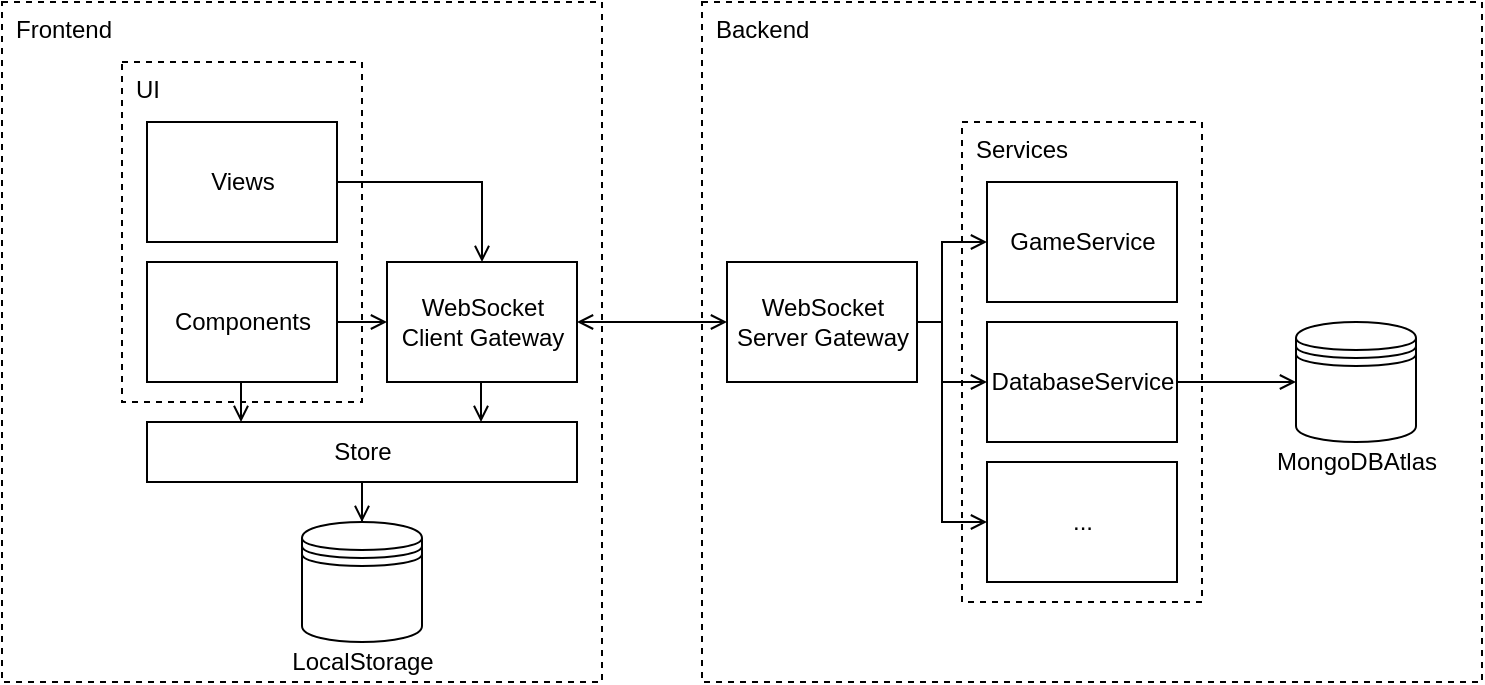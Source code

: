 <mxfile>
    <diagram id="TO2DumFK3s1xUIpeRxgs" name="Page-1">
        <mxGraphModel dx="1070" dy="915" grid="1" gridSize="10" guides="1" tooltips="1" connect="1" arrows="1" fold="1" page="1" pageScale="1" pageWidth="827" pageHeight="1169" math="0" shadow="0">
            <root>
                <mxCell id="0"/>
                <mxCell id="1" parent="0"/>
                <mxCell id="O5kGJGylbeza2Zqbd8BH-1" value="Frontend" style="rounded=0;whiteSpace=wrap;html=1;dashed=1;align=left;verticalAlign=top;spacingLeft=5;" parent="1" vertex="1">
                    <mxGeometry x="44" y="245" width="300" height="340" as="geometry"/>
                </mxCell>
                <mxCell id="O5kGJGylbeza2Zqbd8BH-2" value="Backend" style="rounded=0;whiteSpace=wrap;html=1;dashed=1;align=left;verticalAlign=top;spacingLeft=5;" parent="1" vertex="1">
                    <mxGeometry x="394" y="245" width="390" height="340" as="geometry"/>
                </mxCell>
                <mxCell id="O5kGJGylbeza2Zqbd8BH-5" value="" style="group" parent="1" vertex="1" connectable="0">
                    <mxGeometry x="179" y="505" width="90" height="80" as="geometry"/>
                </mxCell>
                <mxCell id="O5kGJGylbeza2Zqbd8BH-3" value="" style="shape=datastore;whiteSpace=wrap;html=1;align=left;verticalAlign=top;" parent="O5kGJGylbeza2Zqbd8BH-5" vertex="1">
                    <mxGeometry x="15" width="60" height="60" as="geometry"/>
                </mxCell>
                <mxCell id="O5kGJGylbeza2Zqbd8BH-4" value="LocalStorage" style="text;html=1;align=center;verticalAlign=middle;resizable=0;points=[];autosize=1;strokeColor=none;fillColor=none;" parent="O5kGJGylbeza2Zqbd8BH-5" vertex="1">
                    <mxGeometry y="60" width="90" height="20" as="geometry"/>
                </mxCell>
                <mxCell id="O5kGJGylbeza2Zqbd8BH-6" value="" style="group" parent="1" vertex="1" connectable="0">
                    <mxGeometry x="676" y="405" width="95" height="80" as="geometry"/>
                </mxCell>
                <mxCell id="O5kGJGylbeza2Zqbd8BH-7" value="" style="shape=datastore;whiteSpace=wrap;html=1;align=left;verticalAlign=top;" parent="O5kGJGylbeza2Zqbd8BH-6" vertex="1">
                    <mxGeometry x="15" width="60" height="60" as="geometry"/>
                </mxCell>
                <mxCell id="O5kGJGylbeza2Zqbd8BH-8" value="MongoDBAtlas" style="text;html=1;align=center;verticalAlign=middle;resizable=0;points=[];autosize=1;strokeColor=none;fillColor=none;" parent="O5kGJGylbeza2Zqbd8BH-6" vertex="1">
                    <mxGeometry x="-5" y="60" width="100" height="20" as="geometry"/>
                </mxCell>
                <mxCell id="O5kGJGylbeza2Zqbd8BH-14" value="UI" style="rounded=0;whiteSpace=wrap;html=1;dashed=1;align=left;verticalAlign=top;spacingLeft=5;fillColor=none;" parent="1" vertex="1">
                    <mxGeometry x="104" y="275" width="120" height="170" as="geometry"/>
                </mxCell>
                <mxCell id="O5kGJGylbeza2Zqbd8BH-16" style="edgeStyle=orthogonalEdgeStyle;rounded=0;orthogonalLoop=1;jettySize=auto;html=1;endArrow=open;endFill=0;" parent="1" source="O5kGJGylbeza2Zqbd8BH-9" target="O5kGJGylbeza2Zqbd8BH-12" edge="1">
                    <mxGeometry relative="1" as="geometry"/>
                </mxCell>
                <mxCell id="O5kGJGylbeza2Zqbd8BH-9" value="Components" style="rounded=0;whiteSpace=wrap;html=1;align=center;verticalAlign=middle;" parent="1" vertex="1">
                    <mxGeometry x="116.5" y="375" width="95" height="60" as="geometry"/>
                </mxCell>
                <mxCell id="O5kGJGylbeza2Zqbd8BH-15" style="edgeStyle=orthogonalEdgeStyle;rounded=0;orthogonalLoop=1;jettySize=auto;html=1;entryX=0.5;entryY=0;entryDx=0;entryDy=0;endArrow=open;endFill=0;" parent="1" source="O5kGJGylbeza2Zqbd8BH-10" target="O5kGJGylbeza2Zqbd8BH-12" edge="1">
                    <mxGeometry relative="1" as="geometry"/>
                </mxCell>
                <mxCell id="O5kGJGylbeza2Zqbd8BH-10" value="Views" style="rounded=0;whiteSpace=wrap;html=1;align=center;verticalAlign=middle;" parent="1" vertex="1">
                    <mxGeometry x="116.5" y="305" width="95" height="60" as="geometry"/>
                </mxCell>
                <mxCell id="O5kGJGylbeza2Zqbd8BH-18" style="edgeStyle=orthogonalEdgeStyle;rounded=0;orthogonalLoop=1;jettySize=auto;html=1;entryX=0.5;entryY=0;entryDx=0;entryDy=0;endArrow=open;endFill=0;startArrow=none;startFill=0;" parent="1" source="O5kGJGylbeza2Zqbd8BH-11" target="O5kGJGylbeza2Zqbd8BH-3" edge="1">
                    <mxGeometry relative="1" as="geometry"/>
                </mxCell>
                <mxCell id="O5kGJGylbeza2Zqbd8BH-11" value="Store" style="rounded=0;whiteSpace=wrap;html=1;align=center;verticalAlign=middle;" parent="1" vertex="1">
                    <mxGeometry x="116.5" y="455" width="215" height="30" as="geometry"/>
                </mxCell>
                <mxCell id="O5kGJGylbeza2Zqbd8BH-24" style="edgeStyle=orthogonalEdgeStyle;rounded=0;orthogonalLoop=1;jettySize=auto;html=1;entryX=0;entryY=0.5;entryDx=0;entryDy=0;startArrow=open;startFill=0;endArrow=open;endFill=0;" parent="1" source="O5kGJGylbeza2Zqbd8BH-12" target="O5kGJGylbeza2Zqbd8BH-23" edge="1">
                    <mxGeometry relative="1" as="geometry"/>
                </mxCell>
                <mxCell id="O5kGJGylbeza2Zqbd8BH-12" value="WebSocket Client Gateway" style="rounded=0;whiteSpace=wrap;html=1;align=center;verticalAlign=middle;" parent="1" vertex="1">
                    <mxGeometry x="236.5" y="375" width="95" height="60" as="geometry"/>
                </mxCell>
                <mxCell id="O5kGJGylbeza2Zqbd8BH-19" style="edgeStyle=orthogonalEdgeStyle;rounded=0;orthogonalLoop=1;jettySize=auto;html=1;entryX=0.5;entryY=0;entryDx=0;entryDy=0;endArrow=open;endFill=0;" parent="1" edge="1">
                    <mxGeometry relative="1" as="geometry">
                        <mxPoint x="163.5" y="435" as="sourcePoint"/>
                        <mxPoint x="163.5" y="455" as="targetPoint"/>
                    </mxGeometry>
                </mxCell>
                <mxCell id="O5kGJGylbeza2Zqbd8BH-22" style="edgeStyle=orthogonalEdgeStyle;rounded=0;orthogonalLoop=1;jettySize=auto;html=1;entryX=0.5;entryY=0;entryDx=0;entryDy=0;endArrow=open;endFill=0;" parent="1" edge="1">
                    <mxGeometry relative="1" as="geometry">
                        <mxPoint x="283.5" y="435" as="sourcePoint"/>
                        <mxPoint x="283.5" y="455" as="targetPoint"/>
                    </mxGeometry>
                </mxCell>
                <mxCell id="O5kGJGylbeza2Zqbd8BH-33" style="edgeStyle=orthogonalEdgeStyle;rounded=0;orthogonalLoop=1;jettySize=auto;html=1;entryX=0;entryY=0.5;entryDx=0;entryDy=0;startArrow=none;startFill=0;endArrow=open;endFill=0;" parent="1" source="O5kGJGylbeza2Zqbd8BH-23" target="O5kGJGylbeza2Zqbd8BH-30" edge="1">
                    <mxGeometry relative="1" as="geometry">
                        <Array as="points">
                            <mxPoint x="514" y="405"/>
                            <mxPoint x="514" y="365"/>
                        </Array>
                    </mxGeometry>
                </mxCell>
                <mxCell id="O5kGJGylbeza2Zqbd8BH-34" style="edgeStyle=orthogonalEdgeStyle;rounded=0;orthogonalLoop=1;jettySize=auto;html=1;entryX=0;entryY=0.5;entryDx=0;entryDy=0;startArrow=none;startFill=0;endArrow=open;endFill=0;" parent="1" source="O5kGJGylbeza2Zqbd8BH-23" target="O5kGJGylbeza2Zqbd8BH-29" edge="1">
                    <mxGeometry relative="1" as="geometry">
                        <Array as="points">
                            <mxPoint x="514" y="405"/>
                            <mxPoint x="514" y="435"/>
                        </Array>
                    </mxGeometry>
                </mxCell>
                <mxCell id="O5kGJGylbeza2Zqbd8BH-35" style="edgeStyle=orthogonalEdgeStyle;rounded=0;orthogonalLoop=1;jettySize=auto;html=1;entryX=0;entryY=0.5;entryDx=0;entryDy=0;startArrow=none;startFill=0;endArrow=open;endFill=0;" parent="1" source="O5kGJGylbeza2Zqbd8BH-23" target="O5kGJGylbeza2Zqbd8BH-31" edge="1">
                    <mxGeometry relative="1" as="geometry">
                        <Array as="points">
                            <mxPoint x="514" y="405"/>
                            <mxPoint x="514" y="505"/>
                        </Array>
                    </mxGeometry>
                </mxCell>
                <mxCell id="O5kGJGylbeza2Zqbd8BH-23" value="WebSocket Server Gateway" style="rounded=0;whiteSpace=wrap;html=1;align=center;verticalAlign=middle;" parent="1" vertex="1">
                    <mxGeometry x="406.5" y="375" width="95" height="60" as="geometry"/>
                </mxCell>
                <mxCell id="O5kGJGylbeza2Zqbd8BH-28" value="Services" style="rounded=0;whiteSpace=wrap;html=1;dashed=1;align=left;verticalAlign=top;spacingLeft=5;fillColor=none;" parent="1" vertex="1">
                    <mxGeometry x="524" y="305" width="120" height="240" as="geometry"/>
                </mxCell>
                <mxCell id="O5kGJGylbeza2Zqbd8BH-32" style="edgeStyle=orthogonalEdgeStyle;rounded=0;orthogonalLoop=1;jettySize=auto;html=1;entryX=0;entryY=0.5;entryDx=0;entryDy=0;startArrow=none;startFill=0;endArrow=open;endFill=0;" parent="1" source="O5kGJGylbeza2Zqbd8BH-29" target="O5kGJGylbeza2Zqbd8BH-7" edge="1">
                    <mxGeometry relative="1" as="geometry"/>
                </mxCell>
                <mxCell id="O5kGJGylbeza2Zqbd8BH-29" value="DatabaseService" style="rounded=0;whiteSpace=wrap;html=1;align=center;verticalAlign=middle;" parent="1" vertex="1">
                    <mxGeometry x="536.5" y="405" width="95" height="60" as="geometry"/>
                </mxCell>
                <mxCell id="O5kGJGylbeza2Zqbd8BH-30" value="GameService" style="rounded=0;whiteSpace=wrap;html=1;align=center;verticalAlign=middle;" parent="1" vertex="1">
                    <mxGeometry x="536.5" y="335" width="95" height="60" as="geometry"/>
                </mxCell>
                <mxCell id="O5kGJGylbeza2Zqbd8BH-31" value="..." style="rounded=0;whiteSpace=wrap;html=1;align=center;verticalAlign=middle;" parent="1" vertex="1">
                    <mxGeometry x="536.5" y="475" width="95" height="60" as="geometry"/>
                </mxCell>
            </root>
        </mxGraphModel>
    </diagram>
</mxfile>